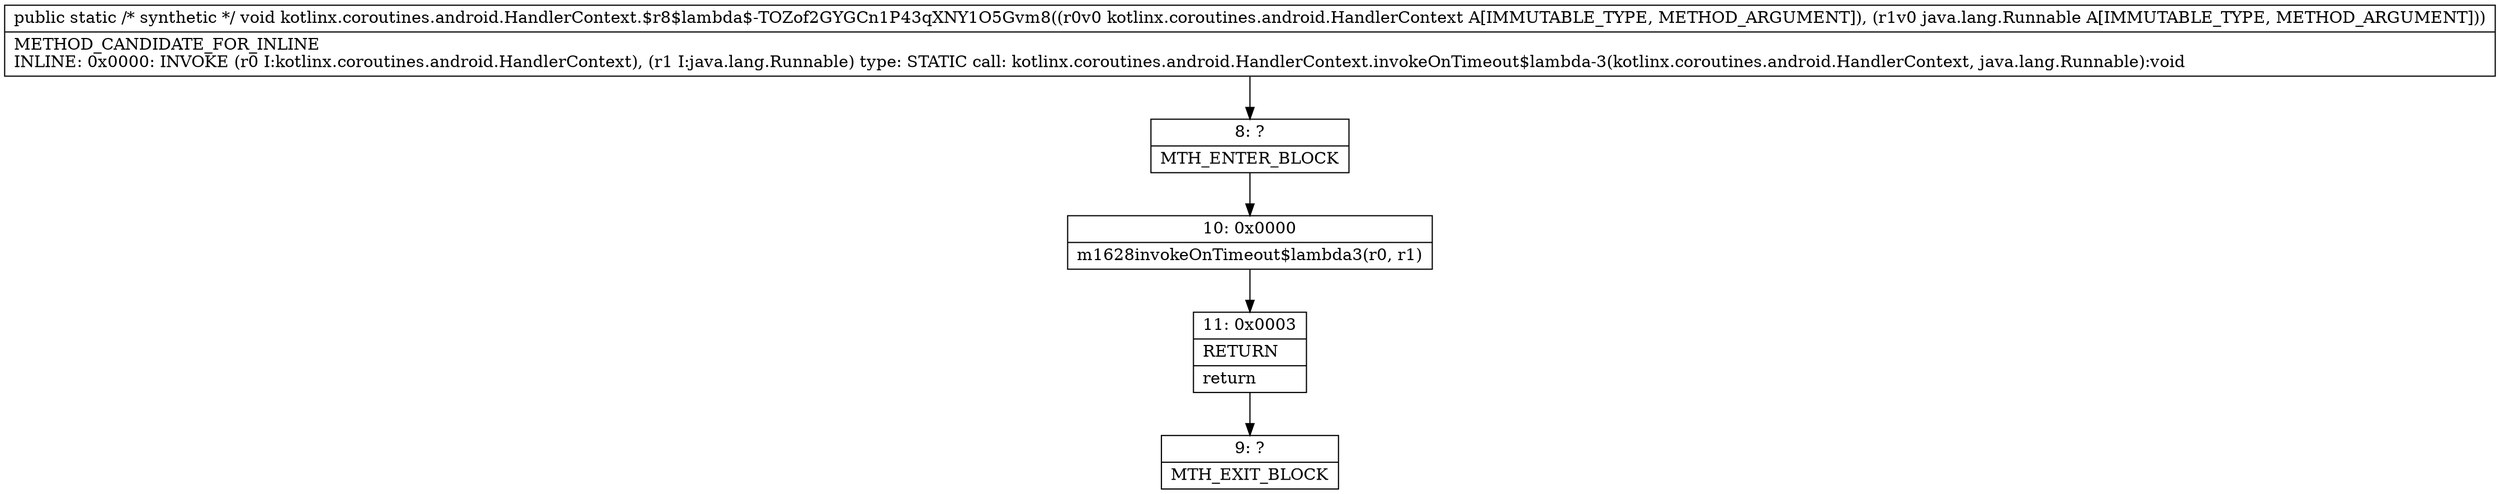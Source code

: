 digraph "CFG forkotlinx.coroutines.android.HandlerContext.$r8$lambda$\-TOZof2GYGCn1P43qXNY1O5Gvm8(Lkotlinx\/coroutines\/android\/HandlerContext;Ljava\/lang\/Runnable;)V" {
Node_8 [shape=record,label="{8\:\ ?|MTH_ENTER_BLOCK\l}"];
Node_10 [shape=record,label="{10\:\ 0x0000|m1628invokeOnTimeout$lambda3(r0, r1)\l}"];
Node_11 [shape=record,label="{11\:\ 0x0003|RETURN\l|return\l}"];
Node_9 [shape=record,label="{9\:\ ?|MTH_EXIT_BLOCK\l}"];
MethodNode[shape=record,label="{public static \/* synthetic *\/ void kotlinx.coroutines.android.HandlerContext.$r8$lambda$\-TOZof2GYGCn1P43qXNY1O5Gvm8((r0v0 kotlinx.coroutines.android.HandlerContext A[IMMUTABLE_TYPE, METHOD_ARGUMENT]), (r1v0 java.lang.Runnable A[IMMUTABLE_TYPE, METHOD_ARGUMENT]))  | METHOD_CANDIDATE_FOR_INLINE\lINLINE: 0x0000: INVOKE  (r0 I:kotlinx.coroutines.android.HandlerContext), (r1 I:java.lang.Runnable) type: STATIC call: kotlinx.coroutines.android.HandlerContext.invokeOnTimeout$lambda\-3(kotlinx.coroutines.android.HandlerContext, java.lang.Runnable):void\l}"];
MethodNode -> Node_8;Node_8 -> Node_10;
Node_10 -> Node_11;
Node_11 -> Node_9;
}

